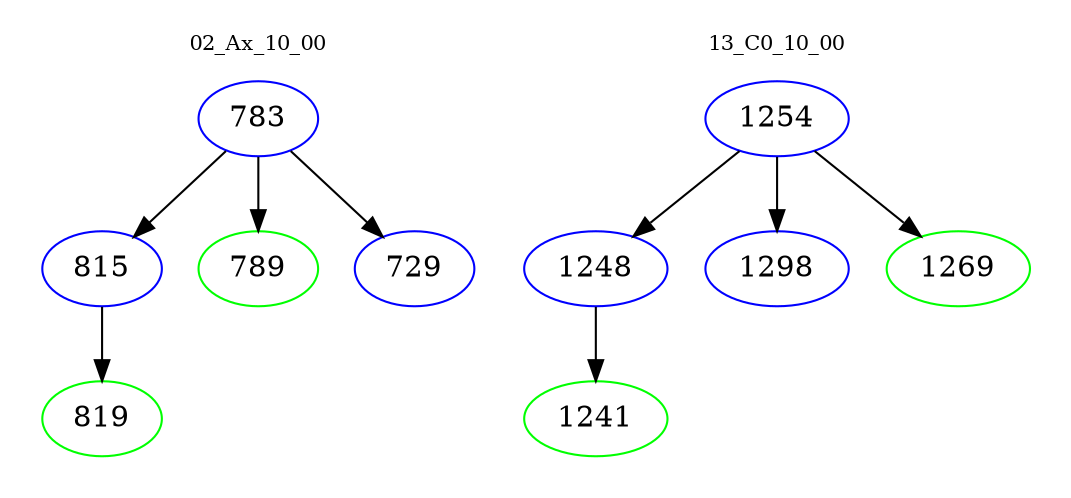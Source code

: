 digraph{
subgraph cluster_0 {
color = white
label = "02_Ax_10_00";
fontsize=10;
T0_783 [label="783", color="blue"]
T0_783 -> T0_815 [color="black"]
T0_815 [label="815", color="blue"]
T0_815 -> T0_819 [color="black"]
T0_819 [label="819", color="green"]
T0_783 -> T0_789 [color="black"]
T0_789 [label="789", color="green"]
T0_783 -> T0_729 [color="black"]
T0_729 [label="729", color="blue"]
}
subgraph cluster_1 {
color = white
label = "13_C0_10_00";
fontsize=10;
T1_1254 [label="1254", color="blue"]
T1_1254 -> T1_1248 [color="black"]
T1_1248 [label="1248", color="blue"]
T1_1248 -> T1_1241 [color="black"]
T1_1241 [label="1241", color="green"]
T1_1254 -> T1_1298 [color="black"]
T1_1298 [label="1298", color="blue"]
T1_1254 -> T1_1269 [color="black"]
T1_1269 [label="1269", color="green"]
}
}
